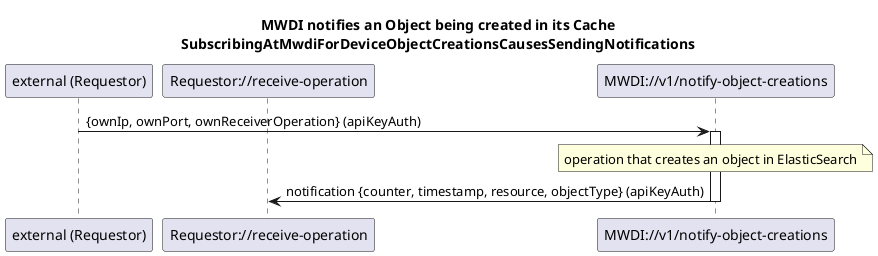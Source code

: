 @startuml 121_MwdiNotifiesObjectCreation
skinparam responseMessageBelowArrow true

title 
MWDI notifies an Object being created in its Cache
SubscribingAtMwdiForDeviceObjectCreationsCausesSendingNotifications
end title

participant "external (Requestor)" as external
participant "Requestor://receive-operation" as receiverOperation
participant "MWDI://v1/notify-object-creations" as notifyObjectCreation

external -> notifyObjectCreation: {ownIp, ownPort, ownReceiverOperation} (apiKeyAuth)
activate notifyObjectCreation

note over notifyObjectCreation: operation that creates an object in ElasticSearch

notifyObjectCreation -> receiverOperation: notification {counter, timestamp, resource, objectType} (apiKeyAuth)
deactivate notifyObjectCreation

@enduml